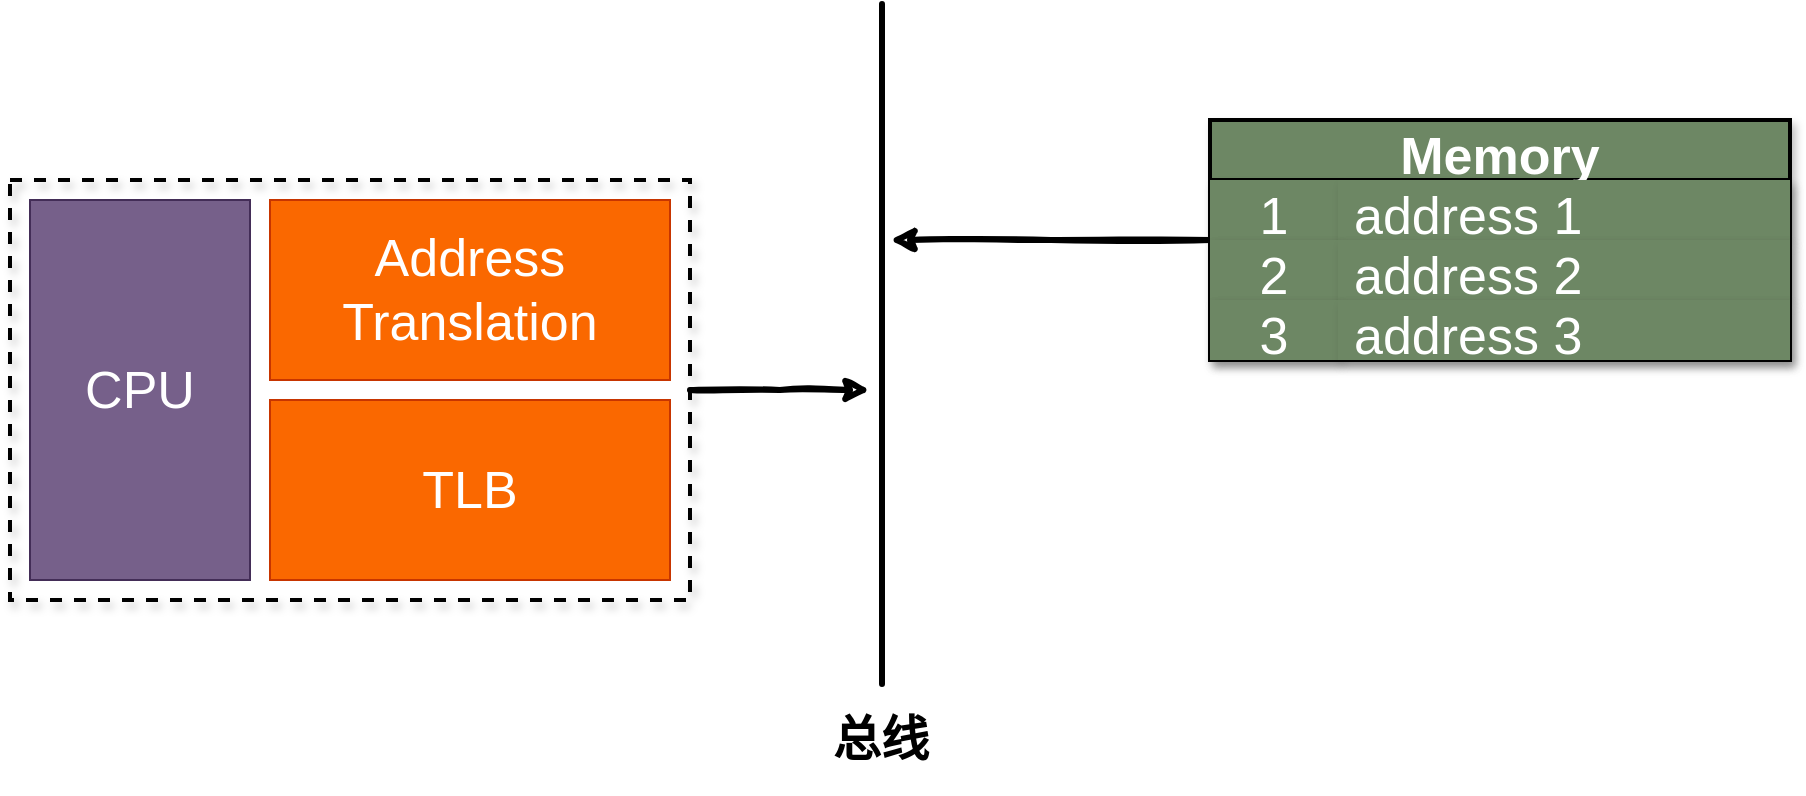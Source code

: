 <mxfile version="20.0.1" type="github">
  <diagram id="PXiq7DHxHrxyp9uKbBcg" name="第 1 页">
    <mxGraphModel dx="1063" dy="794" grid="1" gridSize="10" guides="1" tooltips="1" connect="1" arrows="1" fold="1" page="1" pageScale="1" pageWidth="1169" pageHeight="1654" math="0" shadow="0">
      <root>
        <mxCell id="0" />
        <mxCell id="1" parent="0" />
        <mxCell id="90XDjIpnk7VUT1DKq-jt-19" style="edgeStyle=orthogonalEdgeStyle;rounded=0;sketch=1;orthogonalLoop=1;jettySize=auto;html=1;fontSize=26;fontColor=#FFFFFF;strokeWidth=3;" edge="1" parent="1" source="90XDjIpnk7VUT1DKq-jt-7">
          <mxGeometry relative="1" as="geometry">
            <mxPoint x="530" y="385" as="targetPoint" />
          </mxGeometry>
        </mxCell>
        <mxCell id="90XDjIpnk7VUT1DKq-jt-7" value="" style="rounded=0;whiteSpace=wrap;html=1;fontSize=26;fontColor=#FFFFFF;strokeWidth=2;dashed=1;sketch=0;shadow=1;fillColor=none;" vertex="1" parent="1">
          <mxGeometry x="100" y="280" width="340" height="210" as="geometry" />
        </mxCell>
        <mxCell id="90XDjIpnk7VUT1DKq-jt-2" value="&lt;font color=&quot;#ffffff&quot; style=&quot;font-size: 26px;&quot;&gt;CPU&lt;/font&gt;" style="rounded=0;whiteSpace=wrap;html=1;fillColor=#76608a;fontColor=#ffffff;strokeColor=#432D57;" vertex="1" parent="1">
          <mxGeometry x="110" y="290" width="110" height="190" as="geometry" />
        </mxCell>
        <mxCell id="90XDjIpnk7VUT1DKq-jt-5" value="&lt;font color=&quot;#ffffff&quot;&gt;Address&lt;br&gt;Translation&lt;/font&gt;" style="rounded=0;whiteSpace=wrap;html=1;fontSize=26;fontColor=#000000;fillColor=#fa6800;strokeColor=#C73500;" vertex="1" parent="1">
          <mxGeometry x="230" y="290" width="200" height="90" as="geometry" />
        </mxCell>
        <mxCell id="90XDjIpnk7VUT1DKq-jt-6" value="&lt;font color=&quot;#ffffff&quot;&gt;TLB&lt;/font&gt;" style="rounded=0;whiteSpace=wrap;html=1;fontSize=26;fontColor=#000000;fillColor=#fa6800;strokeColor=#C73500;" vertex="1" parent="1">
          <mxGeometry x="230" y="390" width="200" height="90" as="geometry" />
        </mxCell>
        <mxCell id="90XDjIpnk7VUT1DKq-jt-8" value="" style="endArrow=none;html=1;rounded=0;fontSize=26;fontColor=#FFFFFF;strokeWidth=3;sketch=1;" edge="1" parent="1">
          <mxGeometry width="50" height="50" relative="1" as="geometry">
            <mxPoint x="536" y="532" as="sourcePoint" />
            <mxPoint x="536" y="192" as="targetPoint" />
          </mxGeometry>
        </mxCell>
        <mxCell id="90XDjIpnk7VUT1DKq-jt-21" style="edgeStyle=orthogonalEdgeStyle;rounded=0;sketch=1;orthogonalLoop=1;jettySize=auto;html=1;fontSize=26;fontColor=#FFFFFF;strokeWidth=3;" edge="1" parent="1" source="90XDjIpnk7VUT1DKq-jt-9">
          <mxGeometry relative="1" as="geometry">
            <mxPoint x="540" y="310" as="targetPoint" />
          </mxGeometry>
        </mxCell>
        <mxCell id="90XDjIpnk7VUT1DKq-jt-9" value="Memory" style="shape=table;startSize=30;container=1;collapsible=0;childLayout=tableLayout;fixedRows=1;rowLines=0;fontStyle=1;shadow=1;sketch=0;fontSize=26;fontColor=#ffffff;strokeWidth=2;fillColor=#6d8764;strokeColor=#000000;" vertex="1" parent="1">
          <mxGeometry x="700" y="250" width="290" height="120" as="geometry" />
        </mxCell>
        <mxCell id="90XDjIpnk7VUT1DKq-jt-10" value="" style="shape=tableRow;horizontal=0;startSize=0;swimlaneHead=0;swimlaneBody=0;top=0;left=0;bottom=0;right=0;collapsible=0;dropTarget=0;fillColor=#6d8764;points=[[0,0.5],[1,0.5]];portConstraint=eastwest;shadow=1;dashed=1;sketch=0;fontSize=26;fontColor=#ffffff;strokeWidth=2;strokeColor=#3A5431;" vertex="1" parent="90XDjIpnk7VUT1DKq-jt-9">
          <mxGeometry y="30" width="290" height="30" as="geometry" />
        </mxCell>
        <mxCell id="90XDjIpnk7VUT1DKq-jt-11" value="1" style="shape=partialRectangle;html=1;whiteSpace=wrap;connectable=0;fillColor=#6d8764;top=0;left=0;bottom=0;right=0;overflow=hidden;pointerEvents=1;shadow=1;dashed=1;sketch=0;fontSize=26;fontColor=#ffffff;strokeWidth=2;strokeColor=#3A5431;" vertex="1" parent="90XDjIpnk7VUT1DKq-jt-10">
          <mxGeometry width="64" height="30" as="geometry">
            <mxRectangle width="64" height="30" as="alternateBounds" />
          </mxGeometry>
        </mxCell>
        <mxCell id="90XDjIpnk7VUT1DKq-jt-12" value="address 1" style="shape=partialRectangle;html=1;whiteSpace=wrap;connectable=0;fillColor=#6d8764;top=0;left=0;bottom=0;right=0;align=left;spacingLeft=6;overflow=hidden;shadow=1;dashed=1;sketch=0;fontSize=26;fontColor=#ffffff;strokeWidth=2;strokeColor=#3A5431;" vertex="1" parent="90XDjIpnk7VUT1DKq-jt-10">
          <mxGeometry x="64" width="226" height="30" as="geometry">
            <mxRectangle width="226" height="30" as="alternateBounds" />
          </mxGeometry>
        </mxCell>
        <mxCell id="90XDjIpnk7VUT1DKq-jt-13" value="" style="shape=tableRow;horizontal=0;startSize=0;swimlaneHead=0;swimlaneBody=0;top=0;left=0;bottom=0;right=0;collapsible=0;dropTarget=0;fillColor=#6d8764;points=[[0,0.5],[1,0.5]];portConstraint=eastwest;shadow=1;dashed=1;sketch=0;fontSize=26;fontColor=#ffffff;strokeWidth=2;strokeColor=#3A5431;" vertex="1" parent="90XDjIpnk7VUT1DKq-jt-9">
          <mxGeometry y="60" width="290" height="30" as="geometry" />
        </mxCell>
        <mxCell id="90XDjIpnk7VUT1DKq-jt-14" value="2" style="shape=partialRectangle;html=1;whiteSpace=wrap;connectable=0;fillColor=#6d8764;top=0;left=0;bottom=0;right=0;overflow=hidden;shadow=1;dashed=1;sketch=0;fontSize=26;fontColor=#ffffff;strokeWidth=2;strokeColor=#3A5431;" vertex="1" parent="90XDjIpnk7VUT1DKq-jt-13">
          <mxGeometry width="64" height="30" as="geometry">
            <mxRectangle width="64" height="30" as="alternateBounds" />
          </mxGeometry>
        </mxCell>
        <mxCell id="90XDjIpnk7VUT1DKq-jt-15" value="address 2" style="shape=partialRectangle;html=1;whiteSpace=wrap;connectable=0;fillColor=#6d8764;top=0;left=0;bottom=0;right=0;align=left;spacingLeft=6;overflow=hidden;shadow=1;dashed=1;sketch=0;fontSize=26;fontColor=#ffffff;strokeWidth=2;strokeColor=#3A5431;" vertex="1" parent="90XDjIpnk7VUT1DKq-jt-13">
          <mxGeometry x="64" width="226" height="30" as="geometry">
            <mxRectangle width="226" height="30" as="alternateBounds" />
          </mxGeometry>
        </mxCell>
        <mxCell id="90XDjIpnk7VUT1DKq-jt-16" value="" style="shape=tableRow;horizontal=0;startSize=0;swimlaneHead=0;swimlaneBody=0;top=0;left=0;bottom=0;right=0;collapsible=0;dropTarget=0;fillColor=#6d8764;points=[[0,0.5],[1,0.5]];portConstraint=eastwest;shadow=1;dashed=1;sketch=0;fontSize=26;fontColor=#ffffff;strokeWidth=2;strokeColor=#3A5431;" vertex="1" parent="90XDjIpnk7VUT1DKq-jt-9">
          <mxGeometry y="90" width="290" height="30" as="geometry" />
        </mxCell>
        <mxCell id="90XDjIpnk7VUT1DKq-jt-17" value="3" style="shape=partialRectangle;html=1;whiteSpace=wrap;connectable=0;fillColor=#6d8764;top=0;left=0;bottom=0;right=0;overflow=hidden;shadow=1;dashed=1;sketch=0;fontSize=26;fontColor=#ffffff;strokeWidth=2;strokeColor=#3A5431;" vertex="1" parent="90XDjIpnk7VUT1DKq-jt-16">
          <mxGeometry width="64" height="30" as="geometry">
            <mxRectangle width="64" height="30" as="alternateBounds" />
          </mxGeometry>
        </mxCell>
        <mxCell id="90XDjIpnk7VUT1DKq-jt-18" value="address 3" style="shape=partialRectangle;html=1;whiteSpace=wrap;connectable=0;fillColor=#6d8764;top=0;left=0;bottom=0;right=0;align=left;spacingLeft=6;overflow=hidden;shadow=1;dashed=1;sketch=0;fontSize=26;fontColor=#ffffff;strokeWidth=2;strokeColor=#3A5431;" vertex="1" parent="90XDjIpnk7VUT1DKq-jt-16">
          <mxGeometry x="64" width="226" height="30" as="geometry">
            <mxRectangle width="226" height="30" as="alternateBounds" />
          </mxGeometry>
        </mxCell>
        <mxCell id="90XDjIpnk7VUT1DKq-jt-22" value="&lt;font color=&quot;#000000&quot;&gt;总线&lt;/font&gt;" style="text;strokeColor=none;fillColor=none;html=1;fontSize=24;fontStyle=1;verticalAlign=middle;align=center;shadow=1;sketch=0;fontColor=#FFFFFF;" vertex="1" parent="1">
          <mxGeometry x="485" y="540" width="100" height="40" as="geometry" />
        </mxCell>
      </root>
    </mxGraphModel>
  </diagram>
</mxfile>
